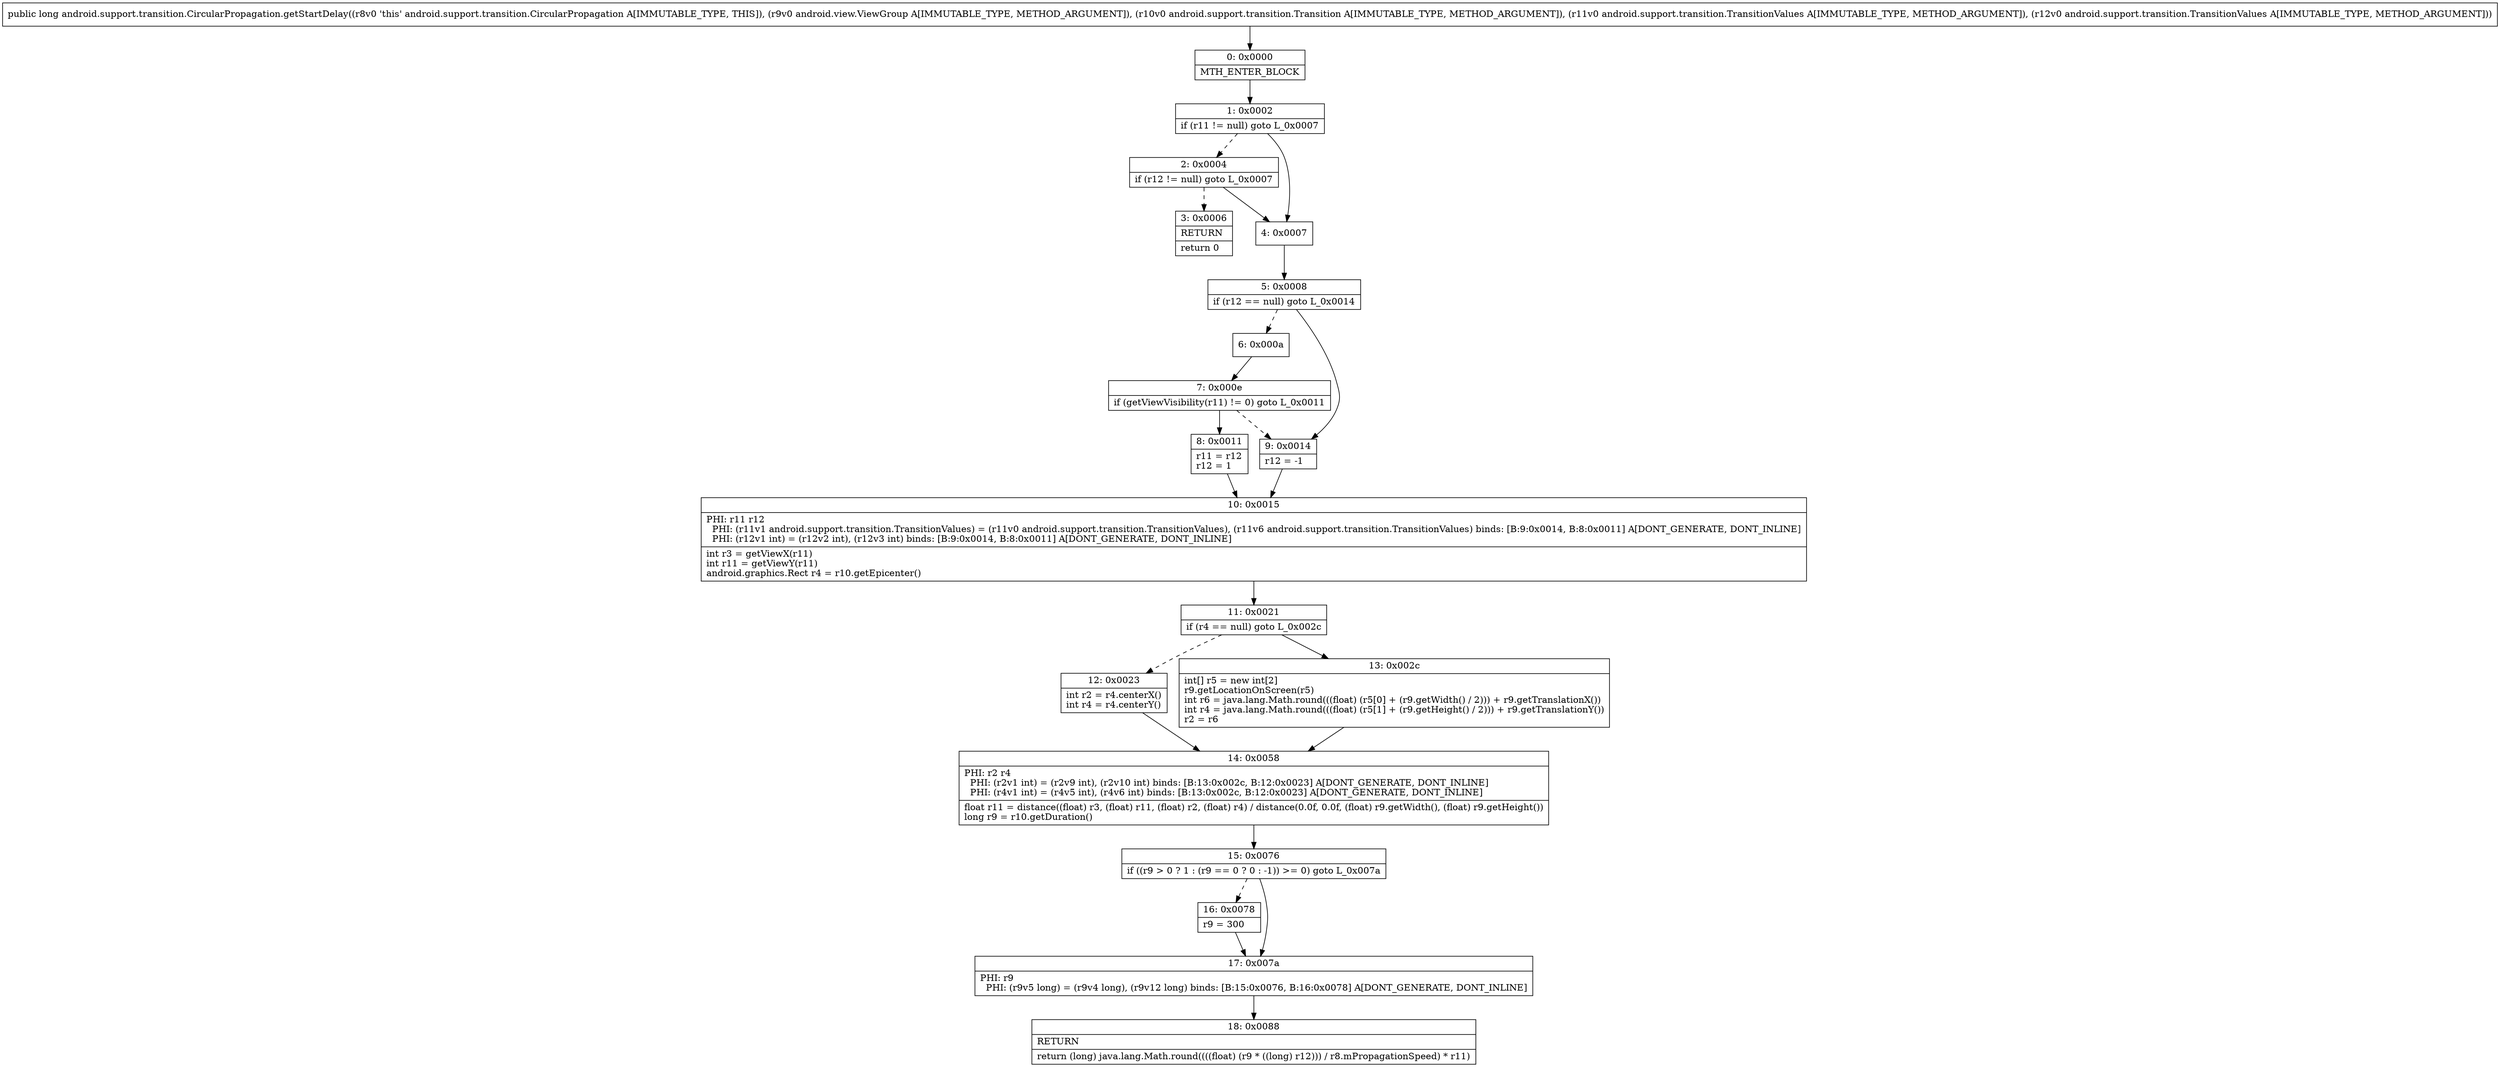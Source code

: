 digraph "CFG forandroid.support.transition.CircularPropagation.getStartDelay(Landroid\/view\/ViewGroup;Landroid\/support\/transition\/Transition;Landroid\/support\/transition\/TransitionValues;Landroid\/support\/transition\/TransitionValues;)J" {
Node_0 [shape=record,label="{0\:\ 0x0000|MTH_ENTER_BLOCK\l}"];
Node_1 [shape=record,label="{1\:\ 0x0002|if (r11 != null) goto L_0x0007\l}"];
Node_2 [shape=record,label="{2\:\ 0x0004|if (r12 != null) goto L_0x0007\l}"];
Node_3 [shape=record,label="{3\:\ 0x0006|RETURN\l|return 0\l}"];
Node_4 [shape=record,label="{4\:\ 0x0007}"];
Node_5 [shape=record,label="{5\:\ 0x0008|if (r12 == null) goto L_0x0014\l}"];
Node_6 [shape=record,label="{6\:\ 0x000a}"];
Node_7 [shape=record,label="{7\:\ 0x000e|if (getViewVisibility(r11) != 0) goto L_0x0011\l}"];
Node_8 [shape=record,label="{8\:\ 0x0011|r11 = r12\lr12 = 1\l}"];
Node_9 [shape=record,label="{9\:\ 0x0014|r12 = \-1\l}"];
Node_10 [shape=record,label="{10\:\ 0x0015|PHI: r11 r12 \l  PHI: (r11v1 android.support.transition.TransitionValues) = (r11v0 android.support.transition.TransitionValues), (r11v6 android.support.transition.TransitionValues) binds: [B:9:0x0014, B:8:0x0011] A[DONT_GENERATE, DONT_INLINE]\l  PHI: (r12v1 int) = (r12v2 int), (r12v3 int) binds: [B:9:0x0014, B:8:0x0011] A[DONT_GENERATE, DONT_INLINE]\l|int r3 = getViewX(r11)\lint r11 = getViewY(r11)\landroid.graphics.Rect r4 = r10.getEpicenter()\l}"];
Node_11 [shape=record,label="{11\:\ 0x0021|if (r4 == null) goto L_0x002c\l}"];
Node_12 [shape=record,label="{12\:\ 0x0023|int r2 = r4.centerX()\lint r4 = r4.centerY()\l}"];
Node_13 [shape=record,label="{13\:\ 0x002c|int[] r5 = new int[2]\lr9.getLocationOnScreen(r5)\lint r6 = java.lang.Math.round(((float) (r5[0] + (r9.getWidth() \/ 2))) + r9.getTranslationX())\lint r4 = java.lang.Math.round(((float) (r5[1] + (r9.getHeight() \/ 2))) + r9.getTranslationY())\lr2 = r6\l}"];
Node_14 [shape=record,label="{14\:\ 0x0058|PHI: r2 r4 \l  PHI: (r2v1 int) = (r2v9 int), (r2v10 int) binds: [B:13:0x002c, B:12:0x0023] A[DONT_GENERATE, DONT_INLINE]\l  PHI: (r4v1 int) = (r4v5 int), (r4v6 int) binds: [B:13:0x002c, B:12:0x0023] A[DONT_GENERATE, DONT_INLINE]\l|float r11 = distance((float) r3, (float) r11, (float) r2, (float) r4) \/ distance(0.0f, 0.0f, (float) r9.getWidth(), (float) r9.getHeight())\llong r9 = r10.getDuration()\l}"];
Node_15 [shape=record,label="{15\:\ 0x0076|if ((r9 \> 0 ? 1 : (r9 == 0 ? 0 : \-1)) \>= 0) goto L_0x007a\l}"];
Node_16 [shape=record,label="{16\:\ 0x0078|r9 = 300\l}"];
Node_17 [shape=record,label="{17\:\ 0x007a|PHI: r9 \l  PHI: (r9v5 long) = (r9v4 long), (r9v12 long) binds: [B:15:0x0076, B:16:0x0078] A[DONT_GENERATE, DONT_INLINE]\l}"];
Node_18 [shape=record,label="{18\:\ 0x0088|RETURN\l|return (long) java.lang.Math.round((((float) (r9 * ((long) r12))) \/ r8.mPropagationSpeed) * r11)\l}"];
MethodNode[shape=record,label="{public long android.support.transition.CircularPropagation.getStartDelay((r8v0 'this' android.support.transition.CircularPropagation A[IMMUTABLE_TYPE, THIS]), (r9v0 android.view.ViewGroup A[IMMUTABLE_TYPE, METHOD_ARGUMENT]), (r10v0 android.support.transition.Transition A[IMMUTABLE_TYPE, METHOD_ARGUMENT]), (r11v0 android.support.transition.TransitionValues A[IMMUTABLE_TYPE, METHOD_ARGUMENT]), (r12v0 android.support.transition.TransitionValues A[IMMUTABLE_TYPE, METHOD_ARGUMENT])) }"];
MethodNode -> Node_0;
Node_0 -> Node_1;
Node_1 -> Node_2[style=dashed];
Node_1 -> Node_4;
Node_2 -> Node_3[style=dashed];
Node_2 -> Node_4;
Node_4 -> Node_5;
Node_5 -> Node_6[style=dashed];
Node_5 -> Node_9;
Node_6 -> Node_7;
Node_7 -> Node_8;
Node_7 -> Node_9[style=dashed];
Node_8 -> Node_10;
Node_9 -> Node_10;
Node_10 -> Node_11;
Node_11 -> Node_12[style=dashed];
Node_11 -> Node_13;
Node_12 -> Node_14;
Node_13 -> Node_14;
Node_14 -> Node_15;
Node_15 -> Node_16[style=dashed];
Node_15 -> Node_17;
Node_16 -> Node_17;
Node_17 -> Node_18;
}

